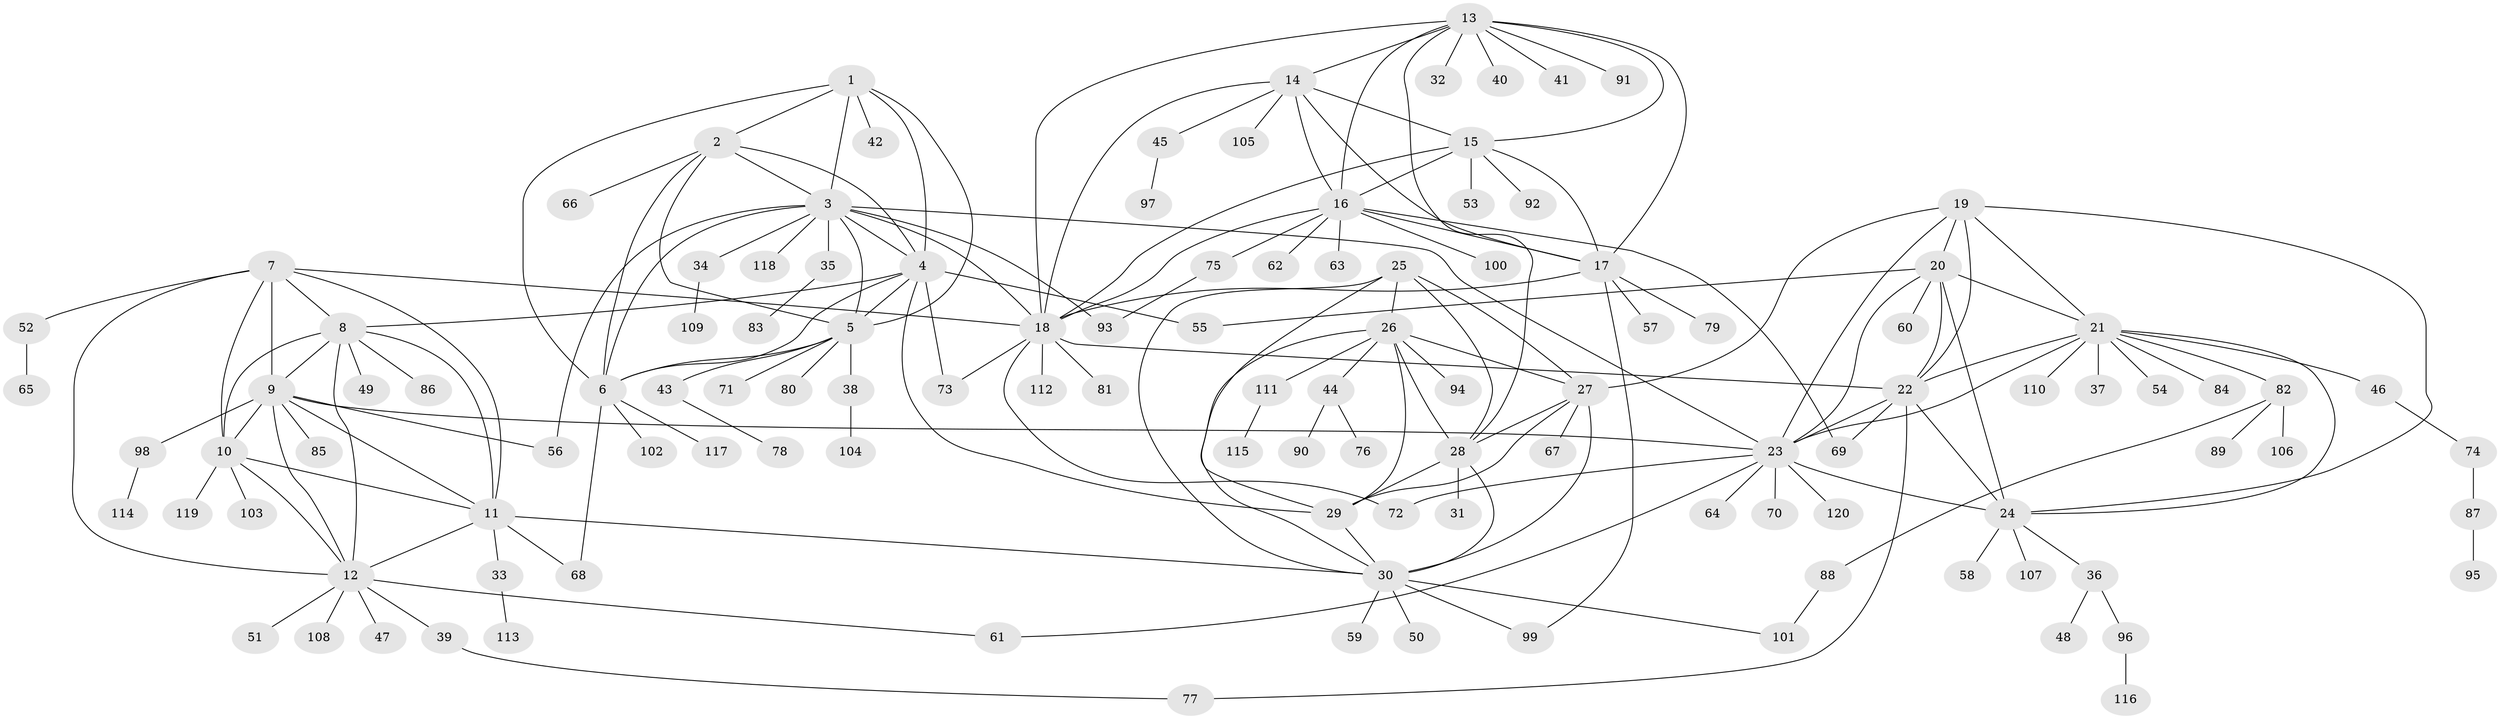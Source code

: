 // coarse degree distribution, {6: 0.054945054945054944, 11: 0.01098901098901099, 14: 0.01098901098901099, 8: 0.054945054945054944, 7: 0.04395604395604396, 9: 0.02197802197802198, 12: 0.02197802197802198, 10: 0.02197802197802198, 5: 0.01098901098901099, 4: 0.01098901098901099, 1: 0.5714285714285714, 2: 0.14285714285714285, 3: 0.02197802197802198}
// Generated by graph-tools (version 1.1) at 2025/24/03/03/25 07:24:12]
// undirected, 120 vertices, 186 edges
graph export_dot {
graph [start="1"]
  node [color=gray90,style=filled];
  1;
  2;
  3;
  4;
  5;
  6;
  7;
  8;
  9;
  10;
  11;
  12;
  13;
  14;
  15;
  16;
  17;
  18;
  19;
  20;
  21;
  22;
  23;
  24;
  25;
  26;
  27;
  28;
  29;
  30;
  31;
  32;
  33;
  34;
  35;
  36;
  37;
  38;
  39;
  40;
  41;
  42;
  43;
  44;
  45;
  46;
  47;
  48;
  49;
  50;
  51;
  52;
  53;
  54;
  55;
  56;
  57;
  58;
  59;
  60;
  61;
  62;
  63;
  64;
  65;
  66;
  67;
  68;
  69;
  70;
  71;
  72;
  73;
  74;
  75;
  76;
  77;
  78;
  79;
  80;
  81;
  82;
  83;
  84;
  85;
  86;
  87;
  88;
  89;
  90;
  91;
  92;
  93;
  94;
  95;
  96;
  97;
  98;
  99;
  100;
  101;
  102;
  103;
  104;
  105;
  106;
  107;
  108;
  109;
  110;
  111;
  112;
  113;
  114;
  115;
  116;
  117;
  118;
  119;
  120;
  1 -- 2;
  1 -- 3;
  1 -- 4;
  1 -- 5;
  1 -- 6;
  1 -- 42;
  2 -- 3;
  2 -- 4;
  2 -- 5;
  2 -- 6;
  2 -- 66;
  3 -- 4;
  3 -- 5;
  3 -- 6;
  3 -- 18;
  3 -- 23;
  3 -- 34;
  3 -- 35;
  3 -- 56;
  3 -- 93;
  3 -- 118;
  4 -- 5;
  4 -- 6;
  4 -- 8;
  4 -- 29;
  4 -- 55;
  4 -- 73;
  5 -- 6;
  5 -- 38;
  5 -- 43;
  5 -- 71;
  5 -- 80;
  6 -- 68;
  6 -- 102;
  6 -- 117;
  7 -- 8;
  7 -- 9;
  7 -- 10;
  7 -- 11;
  7 -- 12;
  7 -- 18;
  7 -- 52;
  8 -- 9;
  8 -- 10;
  8 -- 11;
  8 -- 12;
  8 -- 49;
  8 -- 86;
  9 -- 10;
  9 -- 11;
  9 -- 12;
  9 -- 23;
  9 -- 56;
  9 -- 85;
  9 -- 98;
  10 -- 11;
  10 -- 12;
  10 -- 103;
  10 -- 119;
  11 -- 12;
  11 -- 30;
  11 -- 33;
  11 -- 68;
  12 -- 39;
  12 -- 47;
  12 -- 51;
  12 -- 61;
  12 -- 108;
  13 -- 14;
  13 -- 15;
  13 -- 16;
  13 -- 17;
  13 -- 18;
  13 -- 28;
  13 -- 32;
  13 -- 40;
  13 -- 41;
  13 -- 91;
  14 -- 15;
  14 -- 16;
  14 -- 17;
  14 -- 18;
  14 -- 45;
  14 -- 105;
  15 -- 16;
  15 -- 17;
  15 -- 18;
  15 -- 53;
  15 -- 92;
  16 -- 17;
  16 -- 18;
  16 -- 62;
  16 -- 63;
  16 -- 69;
  16 -- 75;
  16 -- 100;
  17 -- 18;
  17 -- 57;
  17 -- 79;
  17 -- 99;
  18 -- 22;
  18 -- 72;
  18 -- 73;
  18 -- 81;
  18 -- 112;
  19 -- 20;
  19 -- 21;
  19 -- 22;
  19 -- 23;
  19 -- 24;
  19 -- 27;
  20 -- 21;
  20 -- 22;
  20 -- 23;
  20 -- 24;
  20 -- 55;
  20 -- 60;
  21 -- 22;
  21 -- 23;
  21 -- 24;
  21 -- 37;
  21 -- 46;
  21 -- 54;
  21 -- 82;
  21 -- 84;
  21 -- 110;
  22 -- 23;
  22 -- 24;
  22 -- 69;
  22 -- 77;
  23 -- 24;
  23 -- 61;
  23 -- 64;
  23 -- 70;
  23 -- 72;
  23 -- 120;
  24 -- 36;
  24 -- 58;
  24 -- 107;
  25 -- 26;
  25 -- 27;
  25 -- 28;
  25 -- 29;
  25 -- 30;
  26 -- 27;
  26 -- 28;
  26 -- 29;
  26 -- 30;
  26 -- 44;
  26 -- 94;
  26 -- 111;
  27 -- 28;
  27 -- 29;
  27 -- 30;
  27 -- 67;
  28 -- 29;
  28 -- 30;
  28 -- 31;
  29 -- 30;
  30 -- 50;
  30 -- 59;
  30 -- 99;
  30 -- 101;
  33 -- 113;
  34 -- 109;
  35 -- 83;
  36 -- 48;
  36 -- 96;
  38 -- 104;
  39 -- 77;
  43 -- 78;
  44 -- 76;
  44 -- 90;
  45 -- 97;
  46 -- 74;
  52 -- 65;
  74 -- 87;
  75 -- 93;
  82 -- 88;
  82 -- 89;
  82 -- 106;
  87 -- 95;
  88 -- 101;
  96 -- 116;
  98 -- 114;
  111 -- 115;
}
